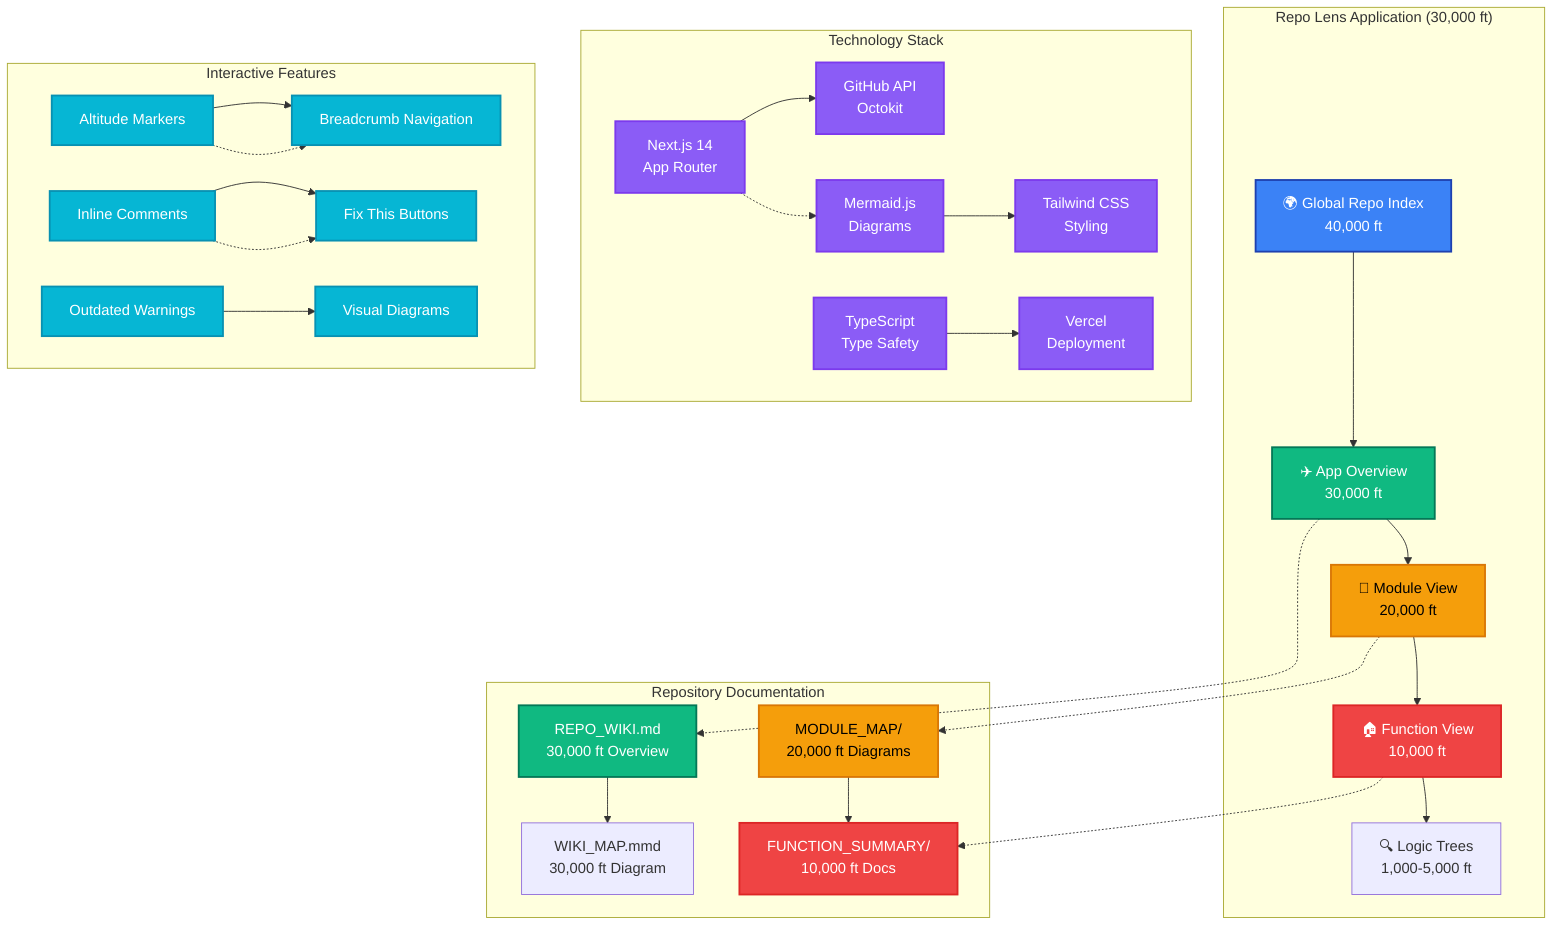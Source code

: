 graph TB
    %% Main Application Structure
    subgraph "Repo Lens Application (30,000 ft)"
        A[🌍 Global Repo Index<br/>40,000 ft] --> B[✈️ App Overview<br/>30,000 ft]
        B --> C[🏢 Module View<br/>20,000 ft]
        C --> D[🏠 Function View<br/>10,000 ft]
        D --> E[🔍 Logic Trees<br/>1,000-5,000 ft]
    end

    %% Repository Structure
    subgraph "Repository Documentation"
        F[REPO_WIKI.md<br/>30,000 ft Overview] --> G[WIKI_MAP.mmd<br/>30,000 ft Diagram]
        H[MODULE_MAP/<br/>20,000 ft Diagrams] --> I[FUNCTION_SUMMARY/<br/>10,000 ft Docs]
    end

    %% Technology Stack
    subgraph "Technology Stack"
        J[Next.js 14<br/>App Router] --> K[GitHub API<br/>Octokit]
        L[Mermaid.js<br/>Diagrams] --> M[Tailwind CSS<br/>Styling]
        N[TypeScript<br/>Type Safety] --> O[Vercel<br/>Deployment]
    end

    %% Features
    subgraph "Interactive Features"
        P[Altitude Markers] --> Q[Breadcrumb Navigation]
        R[Inline Comments] --> S[Fix This Buttons]
        T[Outdated Warnings] --> U[Visual Diagrams]
    end

    %% Connections
    B -.-> F
    C -.-> H
    D -.-> I
    J -.-> L
    P -.-> Q
    R -.-> S

    %% Styling
    classDef altitude40 fill:#3B82F6,stroke:#1E40AF,stroke-width:2px,color:#fff
    classDef altitude30 fill:#10B981,stroke:#047857,stroke-width:2px,color:#fff
    classDef altitude20 fill:#F59E0B,stroke:#D97706,stroke-width:2px,color:#000
    classDef altitude10 fill:#EF4444,stroke:#DC2626,stroke-width:2px,color:#fff
    classDef tech fill:#8B5CF6,stroke:#7C3AED,stroke-width:2px,color:#fff
    classDef feature fill:#06B6D4,stroke:#0891B2,stroke-width:2px,color:#fff

    class A altitude40
    class B,F altitude30
    class C,H altitude20
    class D,I altitude10
    class J,K,L,M,N,O tech
    class P,Q,R,S,T,U feature